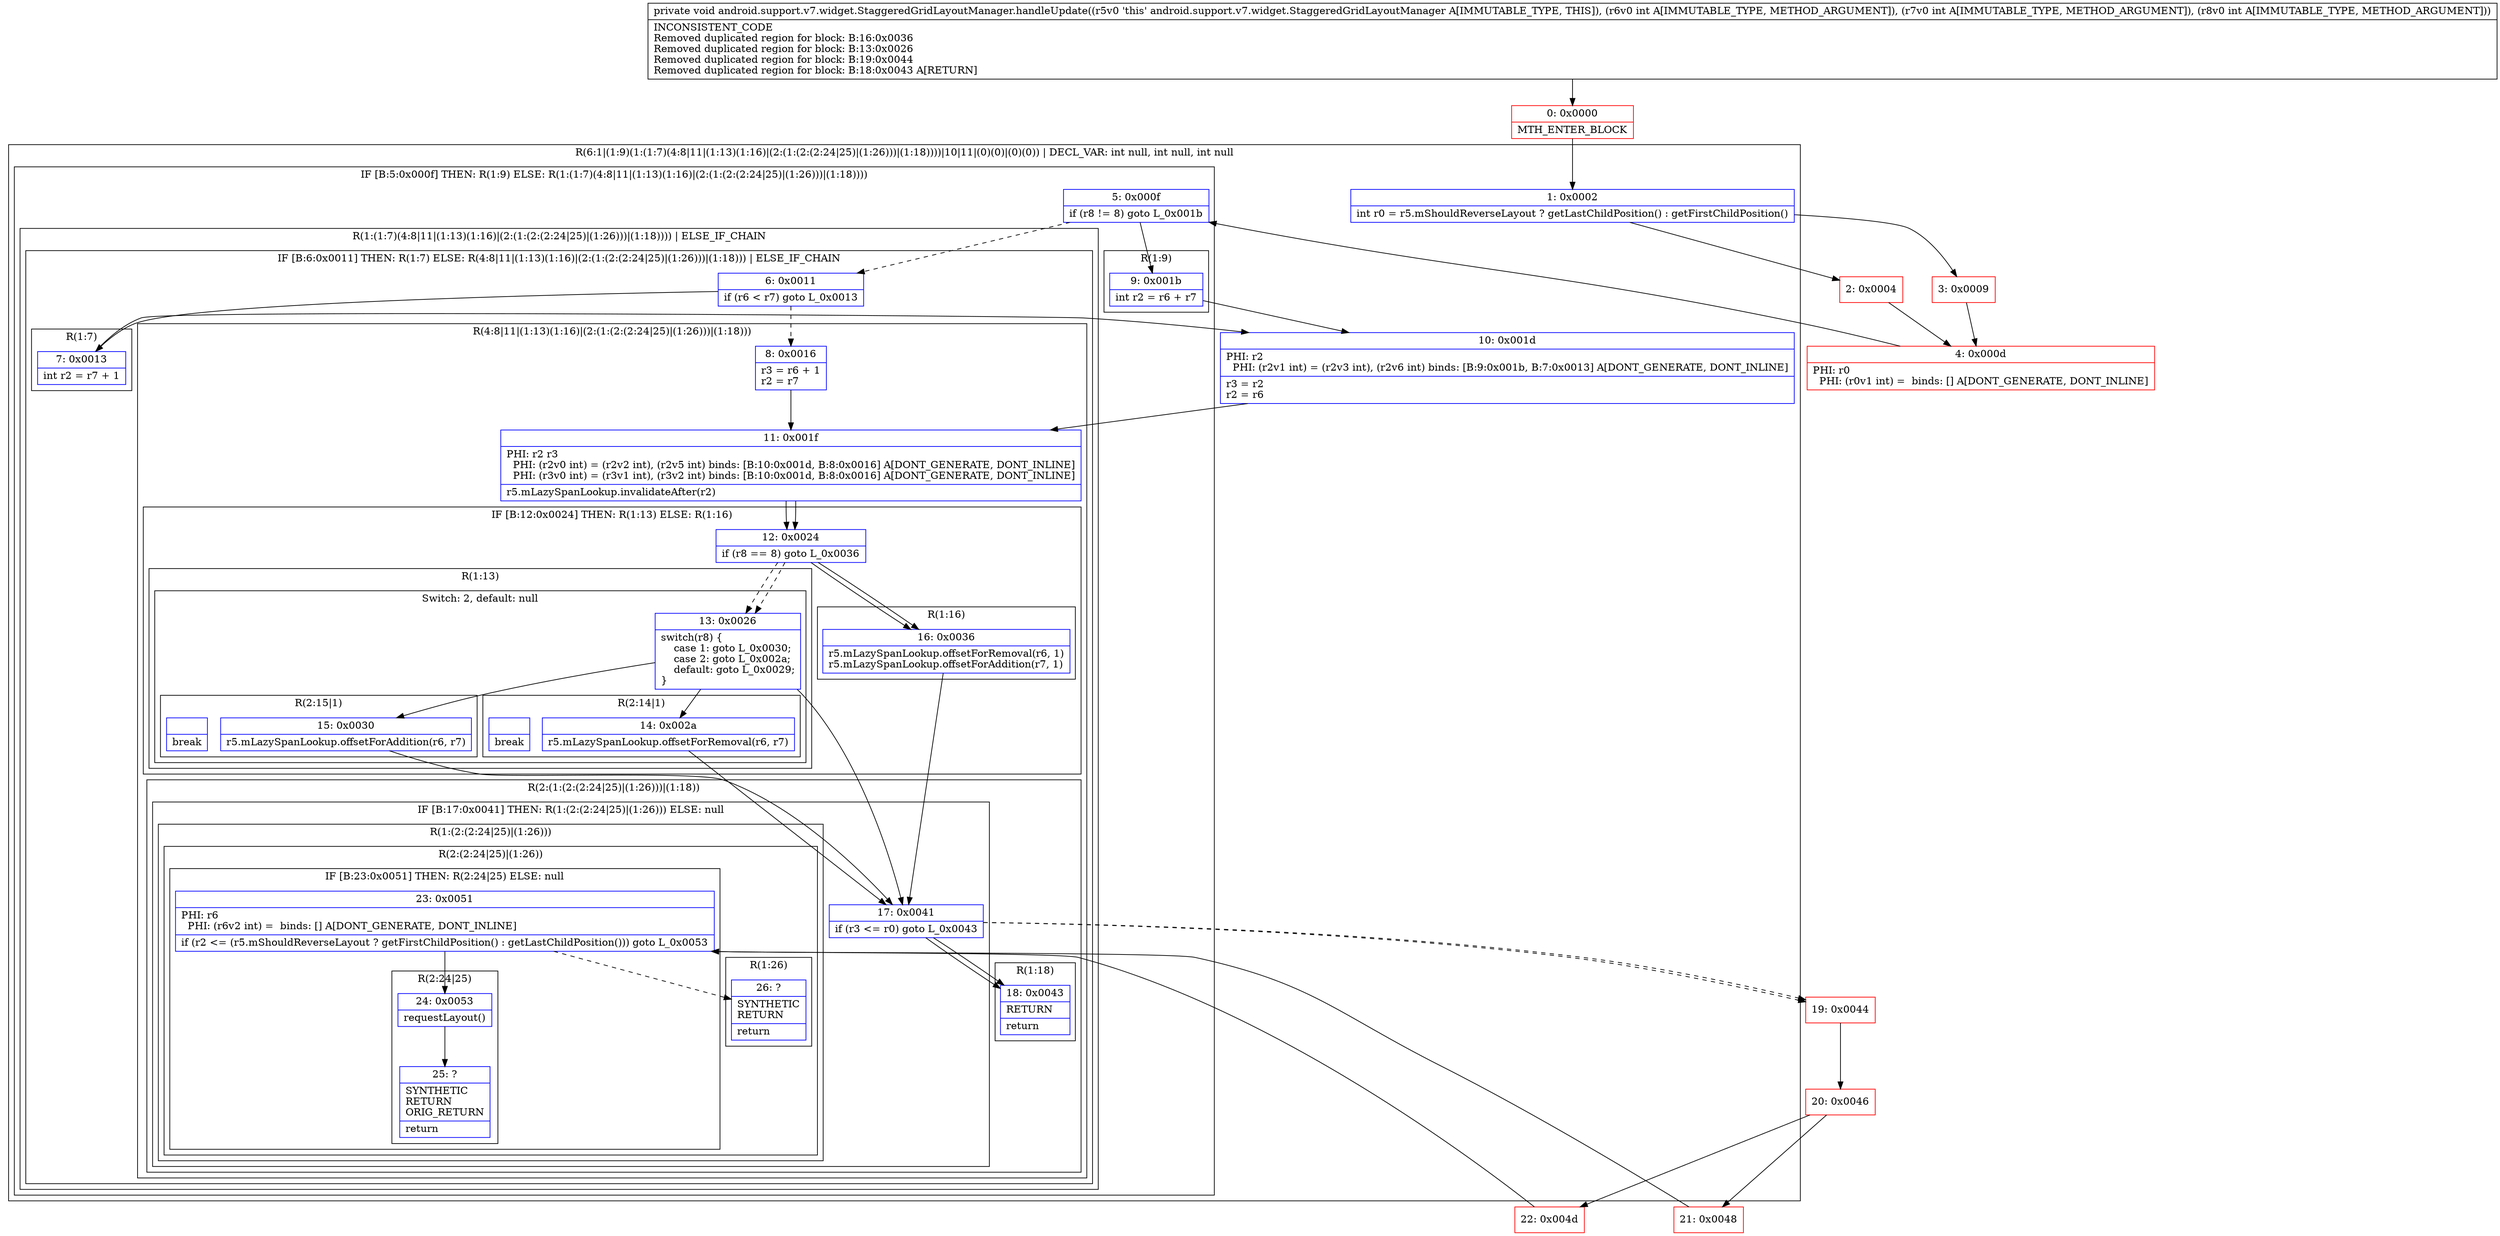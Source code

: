 digraph "CFG forandroid.support.v7.widget.StaggeredGridLayoutManager.handleUpdate(III)V" {
subgraph cluster_Region_1727100184 {
label = "R(6:1|(1:9)(1:(1:7)(4:8|11|(1:13)(1:16)|(2:(1:(2:(2:24|25)|(1:26)))|(1:18))))|10|11|(0)(0)|(0)(0)) | DECL_VAR: int null, int null, int null\l";
node [shape=record,color=blue];
Node_1 [shape=record,label="{1\:\ 0x0002|int r0 = r5.mShouldReverseLayout ? getLastChildPosition() : getFirstChildPosition()\l}"];
subgraph cluster_IfRegion_1606427832 {
label = "IF [B:5:0x000f] THEN: R(1:9) ELSE: R(1:(1:7)(4:8|11|(1:13)(1:16)|(2:(1:(2:(2:24|25)|(1:26)))|(1:18))))";
node [shape=record,color=blue];
Node_5 [shape=record,label="{5\:\ 0x000f|if (r8 != 8) goto L_0x001b\l}"];
subgraph cluster_Region_866887554 {
label = "R(1:9)";
node [shape=record,color=blue];
Node_9 [shape=record,label="{9\:\ 0x001b|int r2 = r6 + r7\l}"];
}
subgraph cluster_Region_1480542295 {
label = "R(1:(1:7)(4:8|11|(1:13)(1:16)|(2:(1:(2:(2:24|25)|(1:26)))|(1:18)))) | ELSE_IF_CHAIN\l";
node [shape=record,color=blue];
subgraph cluster_IfRegion_235332526 {
label = "IF [B:6:0x0011] THEN: R(1:7) ELSE: R(4:8|11|(1:13)(1:16)|(2:(1:(2:(2:24|25)|(1:26)))|(1:18))) | ELSE_IF_CHAIN\l";
node [shape=record,color=blue];
Node_6 [shape=record,label="{6\:\ 0x0011|if (r6 \< r7) goto L_0x0013\l}"];
subgraph cluster_Region_883742161 {
label = "R(1:7)";
node [shape=record,color=blue];
Node_7 [shape=record,label="{7\:\ 0x0013|int r2 = r7 + 1\l}"];
}
subgraph cluster_Region_1579110636 {
label = "R(4:8|11|(1:13)(1:16)|(2:(1:(2:(2:24|25)|(1:26)))|(1:18)))";
node [shape=record,color=blue];
Node_8 [shape=record,label="{8\:\ 0x0016|r3 = r6 + 1\lr2 = r7\l}"];
Node_11 [shape=record,label="{11\:\ 0x001f|PHI: r2 r3 \l  PHI: (r2v0 int) = (r2v2 int), (r2v5 int) binds: [B:10:0x001d, B:8:0x0016] A[DONT_GENERATE, DONT_INLINE]\l  PHI: (r3v0 int) = (r3v1 int), (r3v2 int) binds: [B:10:0x001d, B:8:0x0016] A[DONT_GENERATE, DONT_INLINE]\l|r5.mLazySpanLookup.invalidateAfter(r2)\l}"];
subgraph cluster_IfRegion_74767732 {
label = "IF [B:12:0x0024] THEN: R(1:13) ELSE: R(1:16)";
node [shape=record,color=blue];
Node_12 [shape=record,label="{12\:\ 0x0024|if (r8 == 8) goto L_0x0036\l}"];
subgraph cluster_Region_1523571878 {
label = "R(1:13)";
node [shape=record,color=blue];
subgraph cluster_SwitchRegion_2022726232 {
label = "Switch: 2, default: null";
node [shape=record,color=blue];
Node_13 [shape=record,label="{13\:\ 0x0026|switch(r8) \{\l    case 1: goto L_0x0030;\l    case 2: goto L_0x002a;\l    default: goto L_0x0029;\l\}\l}"];
subgraph cluster_Region_1093852535 {
label = "R(2:15|1)";
node [shape=record,color=blue];
Node_15 [shape=record,label="{15\:\ 0x0030|r5.mLazySpanLookup.offsetForAddition(r6, r7)\l}"];
Node_InsnContainer_1661937496 [shape=record,label="{|break\l}"];
}
subgraph cluster_Region_1191308659 {
label = "R(2:14|1)";
node [shape=record,color=blue];
Node_14 [shape=record,label="{14\:\ 0x002a|r5.mLazySpanLookup.offsetForRemoval(r6, r7)\l}"];
Node_InsnContainer_1035550033 [shape=record,label="{|break\l}"];
}
}
}
subgraph cluster_Region_1782028020 {
label = "R(1:16)";
node [shape=record,color=blue];
Node_16 [shape=record,label="{16\:\ 0x0036|r5.mLazySpanLookup.offsetForRemoval(r6, 1)\lr5.mLazySpanLookup.offsetForAddition(r7, 1)\l}"];
}
}
subgraph cluster_Region_1880643853 {
label = "R(2:(1:(2:(2:24|25)|(1:26)))|(1:18))";
node [shape=record,color=blue];
subgraph cluster_IfRegion_883320018 {
label = "IF [B:17:0x0041] THEN: R(1:(2:(2:24|25)|(1:26))) ELSE: null";
node [shape=record,color=blue];
Node_17 [shape=record,label="{17\:\ 0x0041|if (r3 \<= r0) goto L_0x0043\l}"];
subgraph cluster_Region_943347720 {
label = "R(1:(2:(2:24|25)|(1:26)))";
node [shape=record,color=blue];
subgraph cluster_Region_1277012459 {
label = "R(2:(2:24|25)|(1:26))";
node [shape=record,color=blue];
subgraph cluster_IfRegion_449513130 {
label = "IF [B:23:0x0051] THEN: R(2:24|25) ELSE: null";
node [shape=record,color=blue];
Node_23 [shape=record,label="{23\:\ 0x0051|PHI: r6 \l  PHI: (r6v2 int) =  binds: [] A[DONT_GENERATE, DONT_INLINE]\l|if (r2 \<= (r5.mShouldReverseLayout ? getFirstChildPosition() : getLastChildPosition())) goto L_0x0053\l}"];
subgraph cluster_Region_673838287 {
label = "R(2:24|25)";
node [shape=record,color=blue];
Node_24 [shape=record,label="{24\:\ 0x0053|requestLayout()\l}"];
Node_25 [shape=record,label="{25\:\ ?|SYNTHETIC\lRETURN\lORIG_RETURN\l|return\l}"];
}
}
subgraph cluster_Region_1119421402 {
label = "R(1:26)";
node [shape=record,color=blue];
Node_26 [shape=record,label="{26\:\ ?|SYNTHETIC\lRETURN\l|return\l}"];
}
}
}
}
subgraph cluster_Region_1674229911 {
label = "R(1:18)";
node [shape=record,color=blue];
Node_18 [shape=record,label="{18\:\ 0x0043|RETURN\l|return\l}"];
}
}
}
}
}
}
Node_10 [shape=record,label="{10\:\ 0x001d|PHI: r2 \l  PHI: (r2v1 int) = (r2v3 int), (r2v6 int) binds: [B:9:0x001b, B:7:0x0013] A[DONT_GENERATE, DONT_INLINE]\l|r3 = r2\lr2 = r6\l}"];
Node_11 [shape=record,label="{11\:\ 0x001f|PHI: r2 r3 \l  PHI: (r2v0 int) = (r2v2 int), (r2v5 int) binds: [B:10:0x001d, B:8:0x0016] A[DONT_GENERATE, DONT_INLINE]\l  PHI: (r3v0 int) = (r3v1 int), (r3v2 int) binds: [B:10:0x001d, B:8:0x0016] A[DONT_GENERATE, DONT_INLINE]\l|r5.mLazySpanLookup.invalidateAfter(r2)\l}"];
subgraph cluster_IfRegion_569773074 {
label = "IF [B:12:0x0024] THEN: R(0) ELSE: R(0)";
node [shape=record,color=blue];
Node_12 [shape=record,label="{12\:\ 0x0024|if (r8 == 8) goto L_0x0036\l}"];
subgraph cluster_Region_1184762735 {
label = "R(0)";
node [shape=record,color=blue];
}
subgraph cluster_Region_1278437301 {
label = "R(0)";
node [shape=record,color=blue];
}
}
subgraph cluster_IfRegion_712744381 {
label = "IF [B:17:0x0041] THEN: R(0) ELSE: R(0)";
node [shape=record,color=blue];
Node_17 [shape=record,label="{17\:\ 0x0041|if (r3 \<= r0) goto L_0x0043\l}"];
subgraph cluster_Region_2055958692 {
label = "R(0)";
node [shape=record,color=blue];
}
subgraph cluster_Region_1804367227 {
label = "R(0)";
node [shape=record,color=blue];
}
}
}
Node_0 [shape=record,color=red,label="{0\:\ 0x0000|MTH_ENTER_BLOCK\l}"];
Node_2 [shape=record,color=red,label="{2\:\ 0x0004}"];
Node_3 [shape=record,color=red,label="{3\:\ 0x0009}"];
Node_4 [shape=record,color=red,label="{4\:\ 0x000d|PHI: r0 \l  PHI: (r0v1 int) =  binds: [] A[DONT_GENERATE, DONT_INLINE]\l}"];
Node_19 [shape=record,color=red,label="{19\:\ 0x0044}"];
Node_20 [shape=record,color=red,label="{20\:\ 0x0046}"];
Node_21 [shape=record,color=red,label="{21\:\ 0x0048}"];
Node_22 [shape=record,color=red,label="{22\:\ 0x004d}"];
MethodNode[shape=record,label="{private void android.support.v7.widget.StaggeredGridLayoutManager.handleUpdate((r5v0 'this' android.support.v7.widget.StaggeredGridLayoutManager A[IMMUTABLE_TYPE, THIS]), (r6v0 int A[IMMUTABLE_TYPE, METHOD_ARGUMENT]), (r7v0 int A[IMMUTABLE_TYPE, METHOD_ARGUMENT]), (r8v0 int A[IMMUTABLE_TYPE, METHOD_ARGUMENT]))  | INCONSISTENT_CODE\lRemoved duplicated region for block: B:16:0x0036 \lRemoved duplicated region for block: B:13:0x0026 \lRemoved duplicated region for block: B:19:0x0044 \lRemoved duplicated region for block: B:18:0x0043 A[RETURN]\l}"];
MethodNode -> Node_0;
Node_1 -> Node_2;
Node_1 -> Node_3;
Node_5 -> Node_6[style=dashed];
Node_5 -> Node_9;
Node_9 -> Node_10;
Node_6 -> Node_7;
Node_6 -> Node_8[style=dashed];
Node_7 -> Node_10;
Node_8 -> Node_11;
Node_11 -> Node_12;
Node_12 -> Node_13[style=dashed];
Node_12 -> Node_16;
Node_13 -> Node_14;
Node_13 -> Node_15;
Node_13 -> Node_17;
Node_15 -> Node_17;
Node_14 -> Node_17;
Node_16 -> Node_17;
Node_17 -> Node_18;
Node_17 -> Node_19[style=dashed];
Node_23 -> Node_24;
Node_23 -> Node_26[style=dashed];
Node_24 -> Node_25;
Node_10 -> Node_11;
Node_11 -> Node_12;
Node_12 -> Node_13[style=dashed];
Node_12 -> Node_16;
Node_17 -> Node_18;
Node_17 -> Node_19[style=dashed];
Node_0 -> Node_1;
Node_2 -> Node_4;
Node_3 -> Node_4;
Node_4 -> Node_5;
Node_19 -> Node_20;
Node_20 -> Node_21;
Node_20 -> Node_22;
Node_21 -> Node_23;
Node_22 -> Node_23;
}

